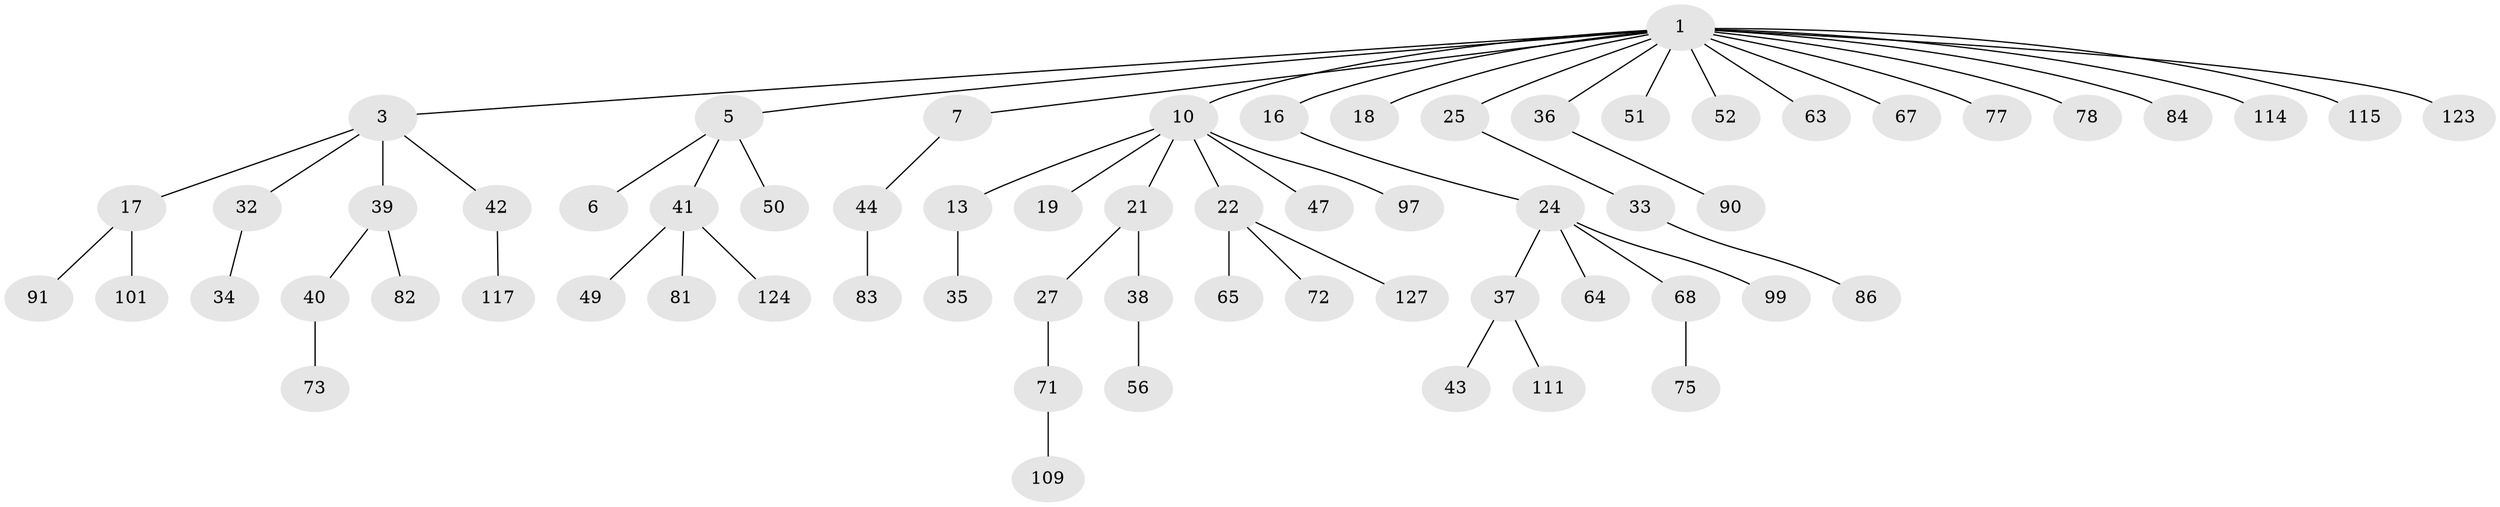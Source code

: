 // original degree distribution, {7: 0.015625, 3: 0.125, 5: 0.0390625, 6: 0.015625, 2: 0.2421875, 4: 0.0546875, 1: 0.5078125}
// Generated by graph-tools (version 1.1) at 2025/15/03/09/25 04:15:24]
// undirected, 64 vertices, 63 edges
graph export_dot {
graph [start="1"]
  node [color=gray90,style=filled];
  1 [super="+2+12+4+9"];
  3 [super="+69+28+112"];
  5 [super="+80+31"];
  6 [super="+14"];
  7;
  10 [super="+11"];
  13 [super="+15"];
  16 [super="+116"];
  17 [super="+23"];
  18;
  19;
  21;
  22 [super="+26+62"];
  24 [super="+29"];
  25;
  27 [super="+98"];
  32;
  33;
  34 [super="+107+53"];
  35;
  36;
  37;
  38;
  39;
  40;
  41 [super="+48"];
  42;
  43 [super="+108"];
  44 [super="+128+103+104+61"];
  47 [super="+60"];
  49 [super="+54"];
  50;
  51;
  52;
  56 [super="+113"];
  63;
  64;
  65 [super="+102+122+74"];
  67;
  68;
  71;
  72;
  73;
  75 [super="+100"];
  77;
  78;
  81;
  82 [super="+92"];
  83;
  84 [super="+94"];
  86;
  90;
  91;
  97;
  99;
  101;
  109;
  111;
  114 [super="+121"];
  115;
  117;
  123 [super="+126"];
  124;
  127;
  1 -- 3;
  1 -- 7;
  1 -- 18;
  1 -- 51;
  1 -- 84;
  1 -- 36;
  1 -- 5;
  1 -- 10;
  1 -- 78;
  1 -- 52;
  1 -- 123;
  1 -- 63;
  1 -- 16;
  1 -- 114;
  1 -- 67;
  1 -- 115;
  1 -- 25;
  1 -- 77;
  3 -- 17;
  3 -- 32;
  3 -- 42;
  3 -- 39;
  5 -- 6;
  5 -- 41;
  5 -- 50;
  7 -- 44;
  10 -- 13;
  10 -- 19;
  10 -- 97;
  10 -- 21;
  10 -- 22;
  10 -- 47;
  13 -- 35;
  16 -- 24;
  17 -- 91;
  17 -- 101;
  21 -- 27;
  21 -- 38;
  22 -- 127;
  22 -- 65;
  22 -- 72;
  24 -- 64;
  24 -- 68;
  24 -- 99;
  24 -- 37;
  25 -- 33;
  27 -- 71;
  32 -- 34;
  33 -- 86;
  36 -- 90;
  37 -- 43;
  37 -- 111;
  38 -- 56;
  39 -- 40;
  39 -- 82;
  40 -- 73;
  41 -- 49;
  41 -- 81;
  41 -- 124;
  42 -- 117;
  44 -- 83;
  68 -- 75;
  71 -- 109;
}
